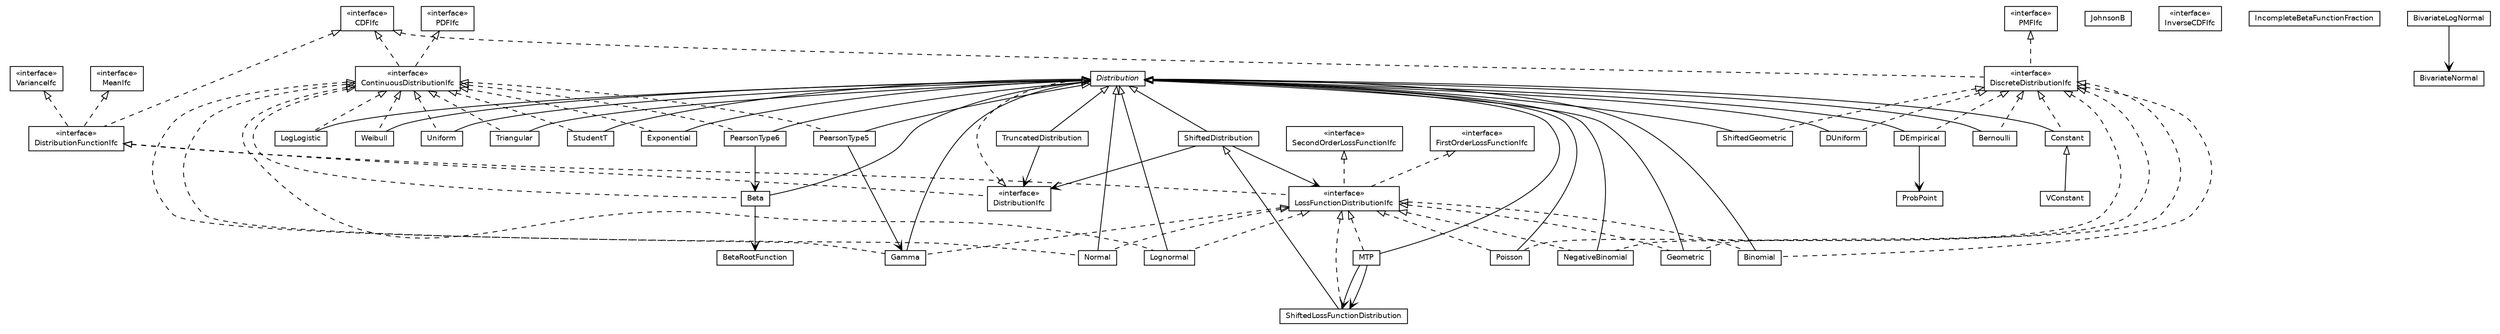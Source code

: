 #!/usr/local/bin/dot
#
# Class diagram 
# Generated by UMLGraph version 5.4 (http://www.umlgraph.org/)
#

digraph G {
	edge [fontname="Helvetica",fontsize=10,labelfontname="Helvetica",labelfontsize=10];
	node [fontname="Helvetica",fontsize=10,shape=plaintext];
	nodesep=0.25;
	ranksep=0.5;
	// jsl.utilities.random.distributions.Weibull
	c11693 [label=<<table title="jsl.utilities.random.distributions.Weibull" border="0" cellborder="1" cellspacing="0" cellpadding="2" port="p" href="./Weibull.html">
		<tr><td><table border="0" cellspacing="0" cellpadding="1">
<tr><td align="center" balign="center"> Weibull </td></tr>
		</table></td></tr>
		</table>>, URL="./Weibull.html", fontname="Helvetica", fontcolor="black", fontsize=9.0];
	// jsl.utilities.random.distributions.VConstant
	c11694 [label=<<table title="jsl.utilities.random.distributions.VConstant" border="0" cellborder="1" cellspacing="0" cellpadding="2" port="p" href="./VConstant.html">
		<tr><td><table border="0" cellspacing="0" cellpadding="1">
<tr><td align="center" balign="center"> VConstant </td></tr>
		</table></td></tr>
		</table>>, URL="./VConstant.html", fontname="Helvetica", fontcolor="black", fontsize=9.0];
	// jsl.utilities.random.distributions.VarianceIfc
	c11695 [label=<<table title="jsl.utilities.random.distributions.VarianceIfc" border="0" cellborder="1" cellspacing="0" cellpadding="2" port="p" href="./VarianceIfc.html">
		<tr><td><table border="0" cellspacing="0" cellpadding="1">
<tr><td align="center" balign="center"> &#171;interface&#187; </td></tr>
<tr><td align="center" balign="center"> VarianceIfc </td></tr>
		</table></td></tr>
		</table>>, URL="./VarianceIfc.html", fontname="Helvetica", fontcolor="black", fontsize=9.0];
	// jsl.utilities.random.distributions.Uniform
	c11696 [label=<<table title="jsl.utilities.random.distributions.Uniform" border="0" cellborder="1" cellspacing="0" cellpadding="2" port="p" href="./Uniform.html">
		<tr><td><table border="0" cellspacing="0" cellpadding="1">
<tr><td align="center" balign="center"> Uniform </td></tr>
		</table></td></tr>
		</table>>, URL="./Uniform.html", fontname="Helvetica", fontcolor="black", fontsize=9.0];
	// jsl.utilities.random.distributions.TruncatedDistribution
	c11697 [label=<<table title="jsl.utilities.random.distributions.TruncatedDistribution" border="0" cellborder="1" cellspacing="0" cellpadding="2" port="p" href="./TruncatedDistribution.html">
		<tr><td><table border="0" cellspacing="0" cellpadding="1">
<tr><td align="center" balign="center"> TruncatedDistribution </td></tr>
		</table></td></tr>
		</table>>, URL="./TruncatedDistribution.html", fontname="Helvetica", fontcolor="black", fontsize=9.0];
	// jsl.utilities.random.distributions.Triangular
	c11698 [label=<<table title="jsl.utilities.random.distributions.Triangular" border="0" cellborder="1" cellspacing="0" cellpadding="2" port="p" href="./Triangular.html">
		<tr><td><table border="0" cellspacing="0" cellpadding="1">
<tr><td align="center" balign="center"> Triangular </td></tr>
		</table></td></tr>
		</table>>, URL="./Triangular.html", fontname="Helvetica", fontcolor="black", fontsize=9.0];
	// jsl.utilities.random.distributions.StudentT
	c11699 [label=<<table title="jsl.utilities.random.distributions.StudentT" border="0" cellborder="1" cellspacing="0" cellpadding="2" port="p" href="./StudentT.html">
		<tr><td><table border="0" cellspacing="0" cellpadding="1">
<tr><td align="center" balign="center"> StudentT </td></tr>
		</table></td></tr>
		</table>>, URL="./StudentT.html", fontname="Helvetica", fontcolor="black", fontsize=9.0];
	// jsl.utilities.random.distributions.ShiftedLossFunctionDistribution
	c11700 [label=<<table title="jsl.utilities.random.distributions.ShiftedLossFunctionDistribution" border="0" cellborder="1" cellspacing="0" cellpadding="2" port="p" href="./ShiftedLossFunctionDistribution.html">
		<tr><td><table border="0" cellspacing="0" cellpadding="1">
<tr><td align="center" balign="center"> ShiftedLossFunctionDistribution </td></tr>
		</table></td></tr>
		</table>>, URL="./ShiftedLossFunctionDistribution.html", fontname="Helvetica", fontcolor="black", fontsize=9.0];
	// jsl.utilities.random.distributions.ShiftedGeometric
	c11701 [label=<<table title="jsl.utilities.random.distributions.ShiftedGeometric" border="0" cellborder="1" cellspacing="0" cellpadding="2" port="p" href="./ShiftedGeometric.html">
		<tr><td><table border="0" cellspacing="0" cellpadding="1">
<tr><td align="center" balign="center"> ShiftedGeometric </td></tr>
		</table></td></tr>
		</table>>, URL="./ShiftedGeometric.html", fontname="Helvetica", fontcolor="black", fontsize=9.0];
	// jsl.utilities.random.distributions.ShiftedDistribution
	c11702 [label=<<table title="jsl.utilities.random.distributions.ShiftedDistribution" border="0" cellborder="1" cellspacing="0" cellpadding="2" port="p" href="./ShiftedDistribution.html">
		<tr><td><table border="0" cellspacing="0" cellpadding="1">
<tr><td align="center" balign="center"> ShiftedDistribution </td></tr>
		</table></td></tr>
		</table>>, URL="./ShiftedDistribution.html", fontname="Helvetica", fontcolor="black", fontsize=9.0];
	// jsl.utilities.random.distributions.SecondOrderLossFunctionIfc
	c11703 [label=<<table title="jsl.utilities.random.distributions.SecondOrderLossFunctionIfc" border="0" cellborder="1" cellspacing="0" cellpadding="2" port="p" href="./SecondOrderLossFunctionIfc.html">
		<tr><td><table border="0" cellspacing="0" cellpadding="1">
<tr><td align="center" balign="center"> &#171;interface&#187; </td></tr>
<tr><td align="center" balign="center"> SecondOrderLossFunctionIfc </td></tr>
		</table></td></tr>
		</table>>, URL="./SecondOrderLossFunctionIfc.html", fontname="Helvetica", fontcolor="black", fontsize=9.0];
	// jsl.utilities.random.distributions.Poisson
	c11704 [label=<<table title="jsl.utilities.random.distributions.Poisson" border="0" cellborder="1" cellspacing="0" cellpadding="2" port="p" href="./Poisson.html">
		<tr><td><table border="0" cellspacing="0" cellpadding="1">
<tr><td align="center" balign="center"> Poisson </td></tr>
		</table></td></tr>
		</table>>, URL="./Poisson.html", fontname="Helvetica", fontcolor="black", fontsize=9.0];
	// jsl.utilities.random.distributions.PMFIfc
	c11705 [label=<<table title="jsl.utilities.random.distributions.PMFIfc" border="0" cellborder="1" cellspacing="0" cellpadding="2" port="p" href="./PMFIfc.html">
		<tr><td><table border="0" cellspacing="0" cellpadding="1">
<tr><td align="center" balign="center"> &#171;interface&#187; </td></tr>
<tr><td align="center" balign="center"> PMFIfc </td></tr>
		</table></td></tr>
		</table>>, URL="./PMFIfc.html", fontname="Helvetica", fontcolor="black", fontsize=9.0];
	// jsl.utilities.random.distributions.PearsonType6
	c11706 [label=<<table title="jsl.utilities.random.distributions.PearsonType6" border="0" cellborder="1" cellspacing="0" cellpadding="2" port="p" href="./PearsonType6.html">
		<tr><td><table border="0" cellspacing="0" cellpadding="1">
<tr><td align="center" balign="center"> PearsonType6 </td></tr>
		</table></td></tr>
		</table>>, URL="./PearsonType6.html", fontname="Helvetica", fontcolor="black", fontsize=9.0];
	// jsl.utilities.random.distributions.PearsonType5
	c11707 [label=<<table title="jsl.utilities.random.distributions.PearsonType5" border="0" cellborder="1" cellspacing="0" cellpadding="2" port="p" href="./PearsonType5.html">
		<tr><td><table border="0" cellspacing="0" cellpadding="1">
<tr><td align="center" balign="center"> PearsonType5 </td></tr>
		</table></td></tr>
		</table>>, URL="./PearsonType5.html", fontname="Helvetica", fontcolor="black", fontsize=9.0];
	// jsl.utilities.random.distributions.PDFIfc
	c11708 [label=<<table title="jsl.utilities.random.distributions.PDFIfc" border="0" cellborder="1" cellspacing="0" cellpadding="2" port="p" href="./PDFIfc.html">
		<tr><td><table border="0" cellspacing="0" cellpadding="1">
<tr><td align="center" balign="center"> &#171;interface&#187; </td></tr>
<tr><td align="center" balign="center"> PDFIfc </td></tr>
		</table></td></tr>
		</table>>, URL="./PDFIfc.html", fontname="Helvetica", fontcolor="black", fontsize=9.0];
	// jsl.utilities.random.distributions.Normal
	c11709 [label=<<table title="jsl.utilities.random.distributions.Normal" border="0" cellborder="1" cellspacing="0" cellpadding="2" port="p" href="./Normal.html">
		<tr><td><table border="0" cellspacing="0" cellpadding="1">
<tr><td align="center" balign="center"> Normal </td></tr>
		</table></td></tr>
		</table>>, URL="./Normal.html", fontname="Helvetica", fontcolor="black", fontsize=9.0];
	// jsl.utilities.random.distributions.NegativeBinomial
	c11710 [label=<<table title="jsl.utilities.random.distributions.NegativeBinomial" border="0" cellborder="1" cellspacing="0" cellpadding="2" port="p" href="./NegativeBinomial.html">
		<tr><td><table border="0" cellspacing="0" cellpadding="1">
<tr><td align="center" balign="center"> NegativeBinomial </td></tr>
		</table></td></tr>
		</table>>, URL="./NegativeBinomial.html", fontname="Helvetica", fontcolor="black", fontsize=9.0];
	// jsl.utilities.random.distributions.MTP
	c11711 [label=<<table title="jsl.utilities.random.distributions.MTP" border="0" cellborder="1" cellspacing="0" cellpadding="2" port="p" href="./MTP.html">
		<tr><td><table border="0" cellspacing="0" cellpadding="1">
<tr><td align="center" balign="center"> MTP </td></tr>
		</table></td></tr>
		</table>>, URL="./MTP.html", fontname="Helvetica", fontcolor="black", fontsize=9.0];
	// jsl.utilities.random.distributions.MeanIfc
	c11712 [label=<<table title="jsl.utilities.random.distributions.MeanIfc" border="0" cellborder="1" cellspacing="0" cellpadding="2" port="p" href="./MeanIfc.html">
		<tr><td><table border="0" cellspacing="0" cellpadding="1">
<tr><td align="center" balign="center"> &#171;interface&#187; </td></tr>
<tr><td align="center" balign="center"> MeanIfc </td></tr>
		</table></td></tr>
		</table>>, URL="./MeanIfc.html", fontname="Helvetica", fontcolor="black", fontsize=9.0];
	// jsl.utilities.random.distributions.LossFunctionDistributionIfc
	c11713 [label=<<table title="jsl.utilities.random.distributions.LossFunctionDistributionIfc" border="0" cellborder="1" cellspacing="0" cellpadding="2" port="p" href="./LossFunctionDistributionIfc.html">
		<tr><td><table border="0" cellspacing="0" cellpadding="1">
<tr><td align="center" balign="center"> &#171;interface&#187; </td></tr>
<tr><td align="center" balign="center"> LossFunctionDistributionIfc </td></tr>
		</table></td></tr>
		</table>>, URL="./LossFunctionDistributionIfc.html", fontname="Helvetica", fontcolor="black", fontsize=9.0];
	// jsl.utilities.random.distributions.Lognormal
	c11714 [label=<<table title="jsl.utilities.random.distributions.Lognormal" border="0" cellborder="1" cellspacing="0" cellpadding="2" port="p" href="./Lognormal.html">
		<tr><td><table border="0" cellspacing="0" cellpadding="1">
<tr><td align="center" balign="center"> Lognormal </td></tr>
		</table></td></tr>
		</table>>, URL="./Lognormal.html", fontname="Helvetica", fontcolor="black", fontsize=9.0];
	// jsl.utilities.random.distributions.LogLogistic
	c11715 [label=<<table title="jsl.utilities.random.distributions.LogLogistic" border="0" cellborder="1" cellspacing="0" cellpadding="2" port="p" href="./LogLogistic.html">
		<tr><td><table border="0" cellspacing="0" cellpadding="1">
<tr><td align="center" balign="center"> LogLogistic </td></tr>
		</table></td></tr>
		</table>>, URL="./LogLogistic.html", fontname="Helvetica", fontcolor="black", fontsize=9.0];
	// jsl.utilities.random.distributions.JohnsonB
	c11716 [label=<<table title="jsl.utilities.random.distributions.JohnsonB" border="0" cellborder="1" cellspacing="0" cellpadding="2" port="p" href="./JohnsonB.html">
		<tr><td><table border="0" cellspacing="0" cellpadding="1">
<tr><td align="center" balign="center"> JohnsonB </td></tr>
		</table></td></tr>
		</table>>, URL="./JohnsonB.html", fontname="Helvetica", fontcolor="black", fontsize=9.0];
	// jsl.utilities.random.distributions.InverseCDFIfc
	c11717 [label=<<table title="jsl.utilities.random.distributions.InverseCDFIfc" border="0" cellborder="1" cellspacing="0" cellpadding="2" port="p" href="./InverseCDFIfc.html">
		<tr><td><table border="0" cellspacing="0" cellpadding="1">
<tr><td align="center" balign="center"> &#171;interface&#187; </td></tr>
<tr><td align="center" balign="center"> InverseCDFIfc </td></tr>
		</table></td></tr>
		</table>>, URL="./InverseCDFIfc.html", fontname="Helvetica", fontcolor="black", fontsize=9.0];
	// jsl.utilities.random.distributions.IncompleteBetaFunctionFraction
	c11718 [label=<<table title="jsl.utilities.random.distributions.IncompleteBetaFunctionFraction" border="0" cellborder="1" cellspacing="0" cellpadding="2" port="p" href="./IncompleteBetaFunctionFraction.html">
		<tr><td><table border="0" cellspacing="0" cellpadding="1">
<tr><td align="center" balign="center"> IncompleteBetaFunctionFraction </td></tr>
		</table></td></tr>
		</table>>, URL="./IncompleteBetaFunctionFraction.html", fontname="Helvetica", fontcolor="black", fontsize=9.0];
	// jsl.utilities.random.distributions.Geometric
	c11719 [label=<<table title="jsl.utilities.random.distributions.Geometric" border="0" cellborder="1" cellspacing="0" cellpadding="2" port="p" href="./Geometric.html">
		<tr><td><table border="0" cellspacing="0" cellpadding="1">
<tr><td align="center" balign="center"> Geometric </td></tr>
		</table></td></tr>
		</table>>, URL="./Geometric.html", fontname="Helvetica", fontcolor="black", fontsize=9.0];
	// jsl.utilities.random.distributions.Gamma
	c11720 [label=<<table title="jsl.utilities.random.distributions.Gamma" border="0" cellborder="1" cellspacing="0" cellpadding="2" port="p" href="./Gamma.html">
		<tr><td><table border="0" cellspacing="0" cellpadding="1">
<tr><td align="center" balign="center"> Gamma </td></tr>
		</table></td></tr>
		</table>>, URL="./Gamma.html", fontname="Helvetica", fontcolor="black", fontsize=9.0];
	// jsl.utilities.random.distributions.FirstOrderLossFunctionIfc
	c11721 [label=<<table title="jsl.utilities.random.distributions.FirstOrderLossFunctionIfc" border="0" cellborder="1" cellspacing="0" cellpadding="2" port="p" href="./FirstOrderLossFunctionIfc.html">
		<tr><td><table border="0" cellspacing="0" cellpadding="1">
<tr><td align="center" balign="center"> &#171;interface&#187; </td></tr>
<tr><td align="center" balign="center"> FirstOrderLossFunctionIfc </td></tr>
		</table></td></tr>
		</table>>, URL="./FirstOrderLossFunctionIfc.html", fontname="Helvetica", fontcolor="black", fontsize=9.0];
	// jsl.utilities.random.distributions.Exponential
	c11722 [label=<<table title="jsl.utilities.random.distributions.Exponential" border="0" cellborder="1" cellspacing="0" cellpadding="2" port="p" href="./Exponential.html">
		<tr><td><table border="0" cellspacing="0" cellpadding="1">
<tr><td align="center" balign="center"> Exponential </td></tr>
		</table></td></tr>
		</table>>, URL="./Exponential.html", fontname="Helvetica", fontcolor="black", fontsize=9.0];
	// jsl.utilities.random.distributions.DUniform
	c11723 [label=<<table title="jsl.utilities.random.distributions.DUniform" border="0" cellborder="1" cellspacing="0" cellpadding="2" port="p" href="./DUniform.html">
		<tr><td><table border="0" cellspacing="0" cellpadding="1">
<tr><td align="center" balign="center"> DUniform </td></tr>
		</table></td></tr>
		</table>>, URL="./DUniform.html", fontname="Helvetica", fontcolor="black", fontsize=9.0];
	// jsl.utilities.random.distributions.DistributionIfc
	c11724 [label=<<table title="jsl.utilities.random.distributions.DistributionIfc" border="0" cellborder="1" cellspacing="0" cellpadding="2" port="p" href="./DistributionIfc.html">
		<tr><td><table border="0" cellspacing="0" cellpadding="1">
<tr><td align="center" balign="center"> &#171;interface&#187; </td></tr>
<tr><td align="center" balign="center"> DistributionIfc </td></tr>
		</table></td></tr>
		</table>>, URL="./DistributionIfc.html", fontname="Helvetica", fontcolor="black", fontsize=9.0];
	// jsl.utilities.random.distributions.DistributionFunctionIfc
	c11725 [label=<<table title="jsl.utilities.random.distributions.DistributionFunctionIfc" border="0" cellborder="1" cellspacing="0" cellpadding="2" port="p" href="./DistributionFunctionIfc.html">
		<tr><td><table border="0" cellspacing="0" cellpadding="1">
<tr><td align="center" balign="center"> &#171;interface&#187; </td></tr>
<tr><td align="center" balign="center"> DistributionFunctionIfc </td></tr>
		</table></td></tr>
		</table>>, URL="./DistributionFunctionIfc.html", fontname="Helvetica", fontcolor="black", fontsize=9.0];
	// jsl.utilities.random.distributions.Distribution
	c11726 [label=<<table title="jsl.utilities.random.distributions.Distribution" border="0" cellborder="1" cellspacing="0" cellpadding="2" port="p" href="./Distribution.html">
		<tr><td><table border="0" cellspacing="0" cellpadding="1">
<tr><td align="center" balign="center"><font face="Helvetica-Oblique"> Distribution </font></td></tr>
		</table></td></tr>
		</table>>, URL="./Distribution.html", fontname="Helvetica", fontcolor="black", fontsize=9.0];
	// jsl.utilities.random.distributions.DiscreteDistributionIfc
	c11727 [label=<<table title="jsl.utilities.random.distributions.DiscreteDistributionIfc" border="0" cellborder="1" cellspacing="0" cellpadding="2" port="p" href="./DiscreteDistributionIfc.html">
		<tr><td><table border="0" cellspacing="0" cellpadding="1">
<tr><td align="center" balign="center"> &#171;interface&#187; </td></tr>
<tr><td align="center" balign="center"> DiscreteDistributionIfc </td></tr>
		</table></td></tr>
		</table>>, URL="./DiscreteDistributionIfc.html", fontname="Helvetica", fontcolor="black", fontsize=9.0];
	// jsl.utilities.random.distributions.DEmpirical
	c11728 [label=<<table title="jsl.utilities.random.distributions.DEmpirical" border="0" cellborder="1" cellspacing="0" cellpadding="2" port="p" href="./DEmpirical.html">
		<tr><td><table border="0" cellspacing="0" cellpadding="1">
<tr><td align="center" balign="center"> DEmpirical </td></tr>
		</table></td></tr>
		</table>>, URL="./DEmpirical.html", fontname="Helvetica", fontcolor="black", fontsize=9.0];
	// jsl.utilities.random.distributions.DEmpirical.ProbPoint
	c11729 [label=<<table title="jsl.utilities.random.distributions.DEmpirical.ProbPoint" border="0" cellborder="1" cellspacing="0" cellpadding="2" port="p" href="./DEmpirical.ProbPoint.html">
		<tr><td><table border="0" cellspacing="0" cellpadding="1">
<tr><td align="center" balign="center"> ProbPoint </td></tr>
		</table></td></tr>
		</table>>, URL="./DEmpirical.ProbPoint.html", fontname="Helvetica", fontcolor="black", fontsize=9.0];
	// jsl.utilities.random.distributions.ContinuousDistributionIfc
	c11730 [label=<<table title="jsl.utilities.random.distributions.ContinuousDistributionIfc" border="0" cellborder="1" cellspacing="0" cellpadding="2" port="p" href="./ContinuousDistributionIfc.html">
		<tr><td><table border="0" cellspacing="0" cellpadding="1">
<tr><td align="center" balign="center"> &#171;interface&#187; </td></tr>
<tr><td align="center" balign="center"> ContinuousDistributionIfc </td></tr>
		</table></td></tr>
		</table>>, URL="./ContinuousDistributionIfc.html", fontname="Helvetica", fontcolor="black", fontsize=9.0];
	// jsl.utilities.random.distributions.Constant
	c11731 [label=<<table title="jsl.utilities.random.distributions.Constant" border="0" cellborder="1" cellspacing="0" cellpadding="2" port="p" href="./Constant.html">
		<tr><td><table border="0" cellspacing="0" cellpadding="1">
<tr><td align="center" balign="center"> Constant </td></tr>
		</table></td></tr>
		</table>>, URL="./Constant.html", fontname="Helvetica", fontcolor="black", fontsize=9.0];
	// jsl.utilities.random.distributions.CDFIfc
	c11732 [label=<<table title="jsl.utilities.random.distributions.CDFIfc" border="0" cellborder="1" cellspacing="0" cellpadding="2" port="p" href="./CDFIfc.html">
		<tr><td><table border="0" cellspacing="0" cellpadding="1">
<tr><td align="center" balign="center"> &#171;interface&#187; </td></tr>
<tr><td align="center" balign="center"> CDFIfc </td></tr>
		</table></td></tr>
		</table>>, URL="./CDFIfc.html", fontname="Helvetica", fontcolor="black", fontsize=9.0];
	// jsl.utilities.random.distributions.BivariateNormal
	c11733 [label=<<table title="jsl.utilities.random.distributions.BivariateNormal" border="0" cellborder="1" cellspacing="0" cellpadding="2" port="p" href="./BivariateNormal.html">
		<tr><td><table border="0" cellspacing="0" cellpadding="1">
<tr><td align="center" balign="center"> BivariateNormal </td></tr>
		</table></td></tr>
		</table>>, URL="./BivariateNormal.html", fontname="Helvetica", fontcolor="black", fontsize=9.0];
	// jsl.utilities.random.distributions.BivariateLogNormal
	c11734 [label=<<table title="jsl.utilities.random.distributions.BivariateLogNormal" border="0" cellborder="1" cellspacing="0" cellpadding="2" port="p" href="./BivariateLogNormal.html">
		<tr><td><table border="0" cellspacing="0" cellpadding="1">
<tr><td align="center" balign="center"> BivariateLogNormal </td></tr>
		</table></td></tr>
		</table>>, URL="./BivariateLogNormal.html", fontname="Helvetica", fontcolor="black", fontsize=9.0];
	// jsl.utilities.random.distributions.Binomial
	c11735 [label=<<table title="jsl.utilities.random.distributions.Binomial" border="0" cellborder="1" cellspacing="0" cellpadding="2" port="p" href="./Binomial.html">
		<tr><td><table border="0" cellspacing="0" cellpadding="1">
<tr><td align="center" balign="center"> Binomial </td></tr>
		</table></td></tr>
		</table>>, URL="./Binomial.html", fontname="Helvetica", fontcolor="black", fontsize=9.0];
	// jsl.utilities.random.distributions.Beta
	c11736 [label=<<table title="jsl.utilities.random.distributions.Beta" border="0" cellborder="1" cellspacing="0" cellpadding="2" port="p" href="./Beta.html">
		<tr><td><table border="0" cellspacing="0" cellpadding="1">
<tr><td align="center" balign="center"> Beta </td></tr>
		</table></td></tr>
		</table>>, URL="./Beta.html", fontname="Helvetica", fontcolor="black", fontsize=9.0];
	// jsl.utilities.random.distributions.Beta.BetaRootFunction
	c11737 [label=<<table title="jsl.utilities.random.distributions.Beta.BetaRootFunction" border="0" cellborder="1" cellspacing="0" cellpadding="2" port="p" href="./Beta.BetaRootFunction.html">
		<tr><td><table border="0" cellspacing="0" cellpadding="1">
<tr><td align="center" balign="center"> BetaRootFunction </td></tr>
		</table></td></tr>
		</table>>, URL="./Beta.BetaRootFunction.html", fontname="Helvetica", fontcolor="black", fontsize=9.0];
	// jsl.utilities.random.distributions.Bernoulli
	c11738 [label=<<table title="jsl.utilities.random.distributions.Bernoulli" border="0" cellborder="1" cellspacing="0" cellpadding="2" port="p" href="./Bernoulli.html">
		<tr><td><table border="0" cellspacing="0" cellpadding="1">
<tr><td align="center" balign="center"> Bernoulli </td></tr>
		</table></td></tr>
		</table>>, URL="./Bernoulli.html", fontname="Helvetica", fontcolor="black", fontsize=9.0];
	//jsl.utilities.random.distributions.Weibull extends jsl.utilities.random.distributions.Distribution
	c11726:p -> c11693:p [dir=back,arrowtail=empty];
	//jsl.utilities.random.distributions.Weibull implements jsl.utilities.random.distributions.ContinuousDistributionIfc
	c11730:p -> c11693:p [dir=back,arrowtail=empty,style=dashed];
	//jsl.utilities.random.distributions.VConstant extends jsl.utilities.random.distributions.Constant
	c11731:p -> c11694:p [dir=back,arrowtail=empty];
	//jsl.utilities.random.distributions.Uniform extends jsl.utilities.random.distributions.Distribution
	c11726:p -> c11696:p [dir=back,arrowtail=empty];
	//jsl.utilities.random.distributions.Uniform implements jsl.utilities.random.distributions.ContinuousDistributionIfc
	c11730:p -> c11696:p [dir=back,arrowtail=empty,style=dashed];
	//jsl.utilities.random.distributions.TruncatedDistribution extends jsl.utilities.random.distributions.Distribution
	c11726:p -> c11697:p [dir=back,arrowtail=empty];
	//jsl.utilities.random.distributions.Triangular extends jsl.utilities.random.distributions.Distribution
	c11726:p -> c11698:p [dir=back,arrowtail=empty];
	//jsl.utilities.random.distributions.Triangular implements jsl.utilities.random.distributions.ContinuousDistributionIfc
	c11730:p -> c11698:p [dir=back,arrowtail=empty,style=dashed];
	//jsl.utilities.random.distributions.StudentT extends jsl.utilities.random.distributions.Distribution
	c11726:p -> c11699:p [dir=back,arrowtail=empty];
	//jsl.utilities.random.distributions.StudentT implements jsl.utilities.random.distributions.ContinuousDistributionIfc
	c11730:p -> c11699:p [dir=back,arrowtail=empty,style=dashed];
	//jsl.utilities.random.distributions.ShiftedLossFunctionDistribution extends jsl.utilities.random.distributions.ShiftedDistribution
	c11702:p -> c11700:p [dir=back,arrowtail=empty];
	//jsl.utilities.random.distributions.ShiftedLossFunctionDistribution implements jsl.utilities.random.distributions.LossFunctionDistributionIfc
	c11713:p -> c11700:p [dir=back,arrowtail=empty,style=dashed];
	//jsl.utilities.random.distributions.ShiftedGeometric extends jsl.utilities.random.distributions.Distribution
	c11726:p -> c11701:p [dir=back,arrowtail=empty];
	//jsl.utilities.random.distributions.ShiftedGeometric implements jsl.utilities.random.distributions.DiscreteDistributionIfc
	c11727:p -> c11701:p [dir=back,arrowtail=empty,style=dashed];
	//jsl.utilities.random.distributions.ShiftedDistribution extends jsl.utilities.random.distributions.Distribution
	c11726:p -> c11702:p [dir=back,arrowtail=empty];
	//jsl.utilities.random.distributions.Poisson extends jsl.utilities.random.distributions.Distribution
	c11726:p -> c11704:p [dir=back,arrowtail=empty];
	//jsl.utilities.random.distributions.Poisson implements jsl.utilities.random.distributions.DiscreteDistributionIfc
	c11727:p -> c11704:p [dir=back,arrowtail=empty,style=dashed];
	//jsl.utilities.random.distributions.Poisson implements jsl.utilities.random.distributions.LossFunctionDistributionIfc
	c11713:p -> c11704:p [dir=back,arrowtail=empty,style=dashed];
	//jsl.utilities.random.distributions.PearsonType6 extends jsl.utilities.random.distributions.Distribution
	c11726:p -> c11706:p [dir=back,arrowtail=empty];
	//jsl.utilities.random.distributions.PearsonType6 implements jsl.utilities.random.distributions.ContinuousDistributionIfc
	c11730:p -> c11706:p [dir=back,arrowtail=empty,style=dashed];
	//jsl.utilities.random.distributions.PearsonType5 extends jsl.utilities.random.distributions.Distribution
	c11726:p -> c11707:p [dir=back,arrowtail=empty];
	//jsl.utilities.random.distributions.PearsonType5 implements jsl.utilities.random.distributions.ContinuousDistributionIfc
	c11730:p -> c11707:p [dir=back,arrowtail=empty,style=dashed];
	//jsl.utilities.random.distributions.Normal extends jsl.utilities.random.distributions.Distribution
	c11726:p -> c11709:p [dir=back,arrowtail=empty];
	//jsl.utilities.random.distributions.Normal implements jsl.utilities.random.distributions.ContinuousDistributionIfc
	c11730:p -> c11709:p [dir=back,arrowtail=empty,style=dashed];
	//jsl.utilities.random.distributions.Normal implements jsl.utilities.random.distributions.LossFunctionDistributionIfc
	c11713:p -> c11709:p [dir=back,arrowtail=empty,style=dashed];
	//jsl.utilities.random.distributions.NegativeBinomial extends jsl.utilities.random.distributions.Distribution
	c11726:p -> c11710:p [dir=back,arrowtail=empty];
	//jsl.utilities.random.distributions.NegativeBinomial implements jsl.utilities.random.distributions.DiscreteDistributionIfc
	c11727:p -> c11710:p [dir=back,arrowtail=empty,style=dashed];
	//jsl.utilities.random.distributions.NegativeBinomial implements jsl.utilities.random.distributions.LossFunctionDistributionIfc
	c11713:p -> c11710:p [dir=back,arrowtail=empty,style=dashed];
	//jsl.utilities.random.distributions.MTP extends jsl.utilities.random.distributions.Distribution
	c11726:p -> c11711:p [dir=back,arrowtail=empty];
	//jsl.utilities.random.distributions.MTP implements jsl.utilities.random.distributions.LossFunctionDistributionIfc
	c11713:p -> c11711:p [dir=back,arrowtail=empty,style=dashed];
	//jsl.utilities.random.distributions.LossFunctionDistributionIfc implements jsl.utilities.random.distributions.DistributionFunctionIfc
	c11725:p -> c11713:p [dir=back,arrowtail=empty,style=dashed];
	//jsl.utilities.random.distributions.LossFunctionDistributionIfc implements jsl.utilities.random.distributions.FirstOrderLossFunctionIfc
	c11721:p -> c11713:p [dir=back,arrowtail=empty,style=dashed];
	//jsl.utilities.random.distributions.LossFunctionDistributionIfc implements jsl.utilities.random.distributions.SecondOrderLossFunctionIfc
	c11703:p -> c11713:p [dir=back,arrowtail=empty,style=dashed];
	//jsl.utilities.random.distributions.Lognormal extends jsl.utilities.random.distributions.Distribution
	c11726:p -> c11714:p [dir=back,arrowtail=empty];
	//jsl.utilities.random.distributions.Lognormal implements jsl.utilities.random.distributions.ContinuousDistributionIfc
	c11730:p -> c11714:p [dir=back,arrowtail=empty,style=dashed];
	//jsl.utilities.random.distributions.Lognormal implements jsl.utilities.random.distributions.LossFunctionDistributionIfc
	c11713:p -> c11714:p [dir=back,arrowtail=empty,style=dashed];
	//jsl.utilities.random.distributions.LogLogistic extends jsl.utilities.random.distributions.Distribution
	c11726:p -> c11715:p [dir=back,arrowtail=empty];
	//jsl.utilities.random.distributions.LogLogistic implements jsl.utilities.random.distributions.ContinuousDistributionIfc
	c11730:p -> c11715:p [dir=back,arrowtail=empty,style=dashed];
	//jsl.utilities.random.distributions.Geometric extends jsl.utilities.random.distributions.Distribution
	c11726:p -> c11719:p [dir=back,arrowtail=empty];
	//jsl.utilities.random.distributions.Geometric implements jsl.utilities.random.distributions.DiscreteDistributionIfc
	c11727:p -> c11719:p [dir=back,arrowtail=empty,style=dashed];
	//jsl.utilities.random.distributions.Geometric implements jsl.utilities.random.distributions.LossFunctionDistributionIfc
	c11713:p -> c11719:p [dir=back,arrowtail=empty,style=dashed];
	//jsl.utilities.random.distributions.Gamma extends jsl.utilities.random.distributions.Distribution
	c11726:p -> c11720:p [dir=back,arrowtail=empty];
	//jsl.utilities.random.distributions.Gamma implements jsl.utilities.random.distributions.ContinuousDistributionIfc
	c11730:p -> c11720:p [dir=back,arrowtail=empty,style=dashed];
	//jsl.utilities.random.distributions.Gamma implements jsl.utilities.random.distributions.LossFunctionDistributionIfc
	c11713:p -> c11720:p [dir=back,arrowtail=empty,style=dashed];
	//jsl.utilities.random.distributions.Exponential extends jsl.utilities.random.distributions.Distribution
	c11726:p -> c11722:p [dir=back,arrowtail=empty];
	//jsl.utilities.random.distributions.Exponential implements jsl.utilities.random.distributions.ContinuousDistributionIfc
	c11730:p -> c11722:p [dir=back,arrowtail=empty,style=dashed];
	//jsl.utilities.random.distributions.DUniform extends jsl.utilities.random.distributions.Distribution
	c11726:p -> c11723:p [dir=back,arrowtail=empty];
	//jsl.utilities.random.distributions.DUniform implements jsl.utilities.random.distributions.DiscreteDistributionIfc
	c11727:p -> c11723:p [dir=back,arrowtail=empty,style=dashed];
	//jsl.utilities.random.distributions.DistributionIfc implements jsl.utilities.random.distributions.DistributionFunctionIfc
	c11725:p -> c11724:p [dir=back,arrowtail=empty,style=dashed];
	//jsl.utilities.random.distributions.DistributionFunctionIfc implements jsl.utilities.random.distributions.CDFIfc
	c11732:p -> c11725:p [dir=back,arrowtail=empty,style=dashed];
	//jsl.utilities.random.distributions.DistributionFunctionIfc implements jsl.utilities.random.distributions.MeanIfc
	c11712:p -> c11725:p [dir=back,arrowtail=empty,style=dashed];
	//jsl.utilities.random.distributions.DistributionFunctionIfc implements jsl.utilities.random.distributions.VarianceIfc
	c11695:p -> c11725:p [dir=back,arrowtail=empty,style=dashed];
	//jsl.utilities.random.distributions.Distribution implements jsl.utilities.random.distributions.DistributionIfc
	c11724:p -> c11726:p [dir=back,arrowtail=empty,style=dashed];
	//jsl.utilities.random.distributions.DiscreteDistributionIfc implements jsl.utilities.random.distributions.CDFIfc
	c11732:p -> c11727:p [dir=back,arrowtail=empty,style=dashed];
	//jsl.utilities.random.distributions.DiscreteDistributionIfc implements jsl.utilities.random.distributions.PMFIfc
	c11705:p -> c11727:p [dir=back,arrowtail=empty,style=dashed];
	//jsl.utilities.random.distributions.DEmpirical extends jsl.utilities.random.distributions.Distribution
	c11726:p -> c11728:p [dir=back,arrowtail=empty];
	//jsl.utilities.random.distributions.DEmpirical implements jsl.utilities.random.distributions.DiscreteDistributionIfc
	c11727:p -> c11728:p [dir=back,arrowtail=empty,style=dashed];
	//jsl.utilities.random.distributions.ContinuousDistributionIfc implements jsl.utilities.random.distributions.CDFIfc
	c11732:p -> c11730:p [dir=back,arrowtail=empty,style=dashed];
	//jsl.utilities.random.distributions.ContinuousDistributionIfc implements jsl.utilities.random.distributions.PDFIfc
	c11708:p -> c11730:p [dir=back,arrowtail=empty,style=dashed];
	//jsl.utilities.random.distributions.Constant extends jsl.utilities.random.distributions.Distribution
	c11726:p -> c11731:p [dir=back,arrowtail=empty];
	//jsl.utilities.random.distributions.Constant implements jsl.utilities.random.distributions.DiscreteDistributionIfc
	c11727:p -> c11731:p [dir=back,arrowtail=empty,style=dashed];
	//jsl.utilities.random.distributions.Binomial extends jsl.utilities.random.distributions.Distribution
	c11726:p -> c11735:p [dir=back,arrowtail=empty];
	//jsl.utilities.random.distributions.Binomial implements jsl.utilities.random.distributions.DiscreteDistributionIfc
	c11727:p -> c11735:p [dir=back,arrowtail=empty,style=dashed];
	//jsl.utilities.random.distributions.Binomial implements jsl.utilities.random.distributions.LossFunctionDistributionIfc
	c11713:p -> c11735:p [dir=back,arrowtail=empty,style=dashed];
	//jsl.utilities.random.distributions.Beta extends jsl.utilities.random.distributions.Distribution
	c11726:p -> c11736:p [dir=back,arrowtail=empty];
	//jsl.utilities.random.distributions.Beta implements jsl.utilities.random.distributions.ContinuousDistributionIfc
	c11730:p -> c11736:p [dir=back,arrowtail=empty,style=dashed];
	//jsl.utilities.random.distributions.Bernoulli extends jsl.utilities.random.distributions.Distribution
	c11726:p -> c11738:p [dir=back,arrowtail=empty];
	//jsl.utilities.random.distributions.Bernoulli implements jsl.utilities.random.distributions.DiscreteDistributionIfc
	c11727:p -> c11738:p [dir=back,arrowtail=empty,style=dashed];
	// jsl.utilities.random.distributions.TruncatedDistribution NAVASSOC jsl.utilities.random.distributions.DistributionIfc
	c11697:p -> c11724:p [taillabel="", label="", headlabel="", fontname="Helvetica", fontcolor="black", fontsize=10.0, color="black", arrowhead=open];
	// jsl.utilities.random.distributions.ShiftedDistribution NAVASSOC jsl.utilities.random.distributions.DistributionIfc
	c11702:p -> c11724:p [taillabel="", label="", headlabel="", fontname="Helvetica", fontcolor="black", fontsize=10.0, color="black", arrowhead=open];
	// jsl.utilities.random.distributions.ShiftedDistribution NAVASSOC jsl.utilities.random.distributions.LossFunctionDistributionIfc
	c11702:p -> c11713:p [taillabel="", label="", headlabel="", fontname="Helvetica", fontcolor="black", fontsize=10.0, color="black", arrowhead=open];
	// jsl.utilities.random.distributions.PearsonType6 NAVASSOC jsl.utilities.random.distributions.Beta
	c11706:p -> c11736:p [taillabel="", label="", headlabel="", fontname="Helvetica", fontcolor="black", fontsize=10.0, color="black", arrowhead=open];
	// jsl.utilities.random.distributions.PearsonType5 NAVASSOC jsl.utilities.random.distributions.Gamma
	c11707:p -> c11720:p [taillabel="", label="", headlabel="", fontname="Helvetica", fontcolor="black", fontsize=10.0, color="black", arrowhead=open];
	// jsl.utilities.random.distributions.MTP NAVASSOC jsl.utilities.random.distributions.ShiftedLossFunctionDistribution
	c11711:p -> c11700:p [taillabel="", label="", headlabel="", fontname="Helvetica", fontcolor="black", fontsize=10.0, color="black", arrowhead=open];
	// jsl.utilities.random.distributions.MTP NAVASSOC jsl.utilities.random.distributions.ShiftedLossFunctionDistribution
	c11711:p -> c11700:p [taillabel="", label="", headlabel="", fontname="Helvetica", fontcolor="black", fontsize=10.0, color="black", arrowhead=open];
	// jsl.utilities.random.distributions.DEmpirical NAVASSOC jsl.utilities.random.distributions.DEmpirical.ProbPoint
	c11728:p -> c11729:p [taillabel="", label="", headlabel="*", fontname="Helvetica", fontcolor="black", fontsize=10.0, color="black", arrowhead=open];
	// jsl.utilities.random.distributions.BivariateLogNormal NAVASSOC jsl.utilities.random.distributions.BivariateNormal
	c11734:p -> c11733:p [taillabel="", label="", headlabel="", fontname="Helvetica", fontcolor="black", fontsize=10.0, color="black", arrowhead=open];
	// jsl.utilities.random.distributions.Beta NAVASSOC jsl.utilities.random.distributions.Beta.BetaRootFunction
	c11736:p -> c11737:p [taillabel="", label="", headlabel="", fontname="Helvetica", fontcolor="black", fontsize=10.0, color="black", arrowhead=open];
}


